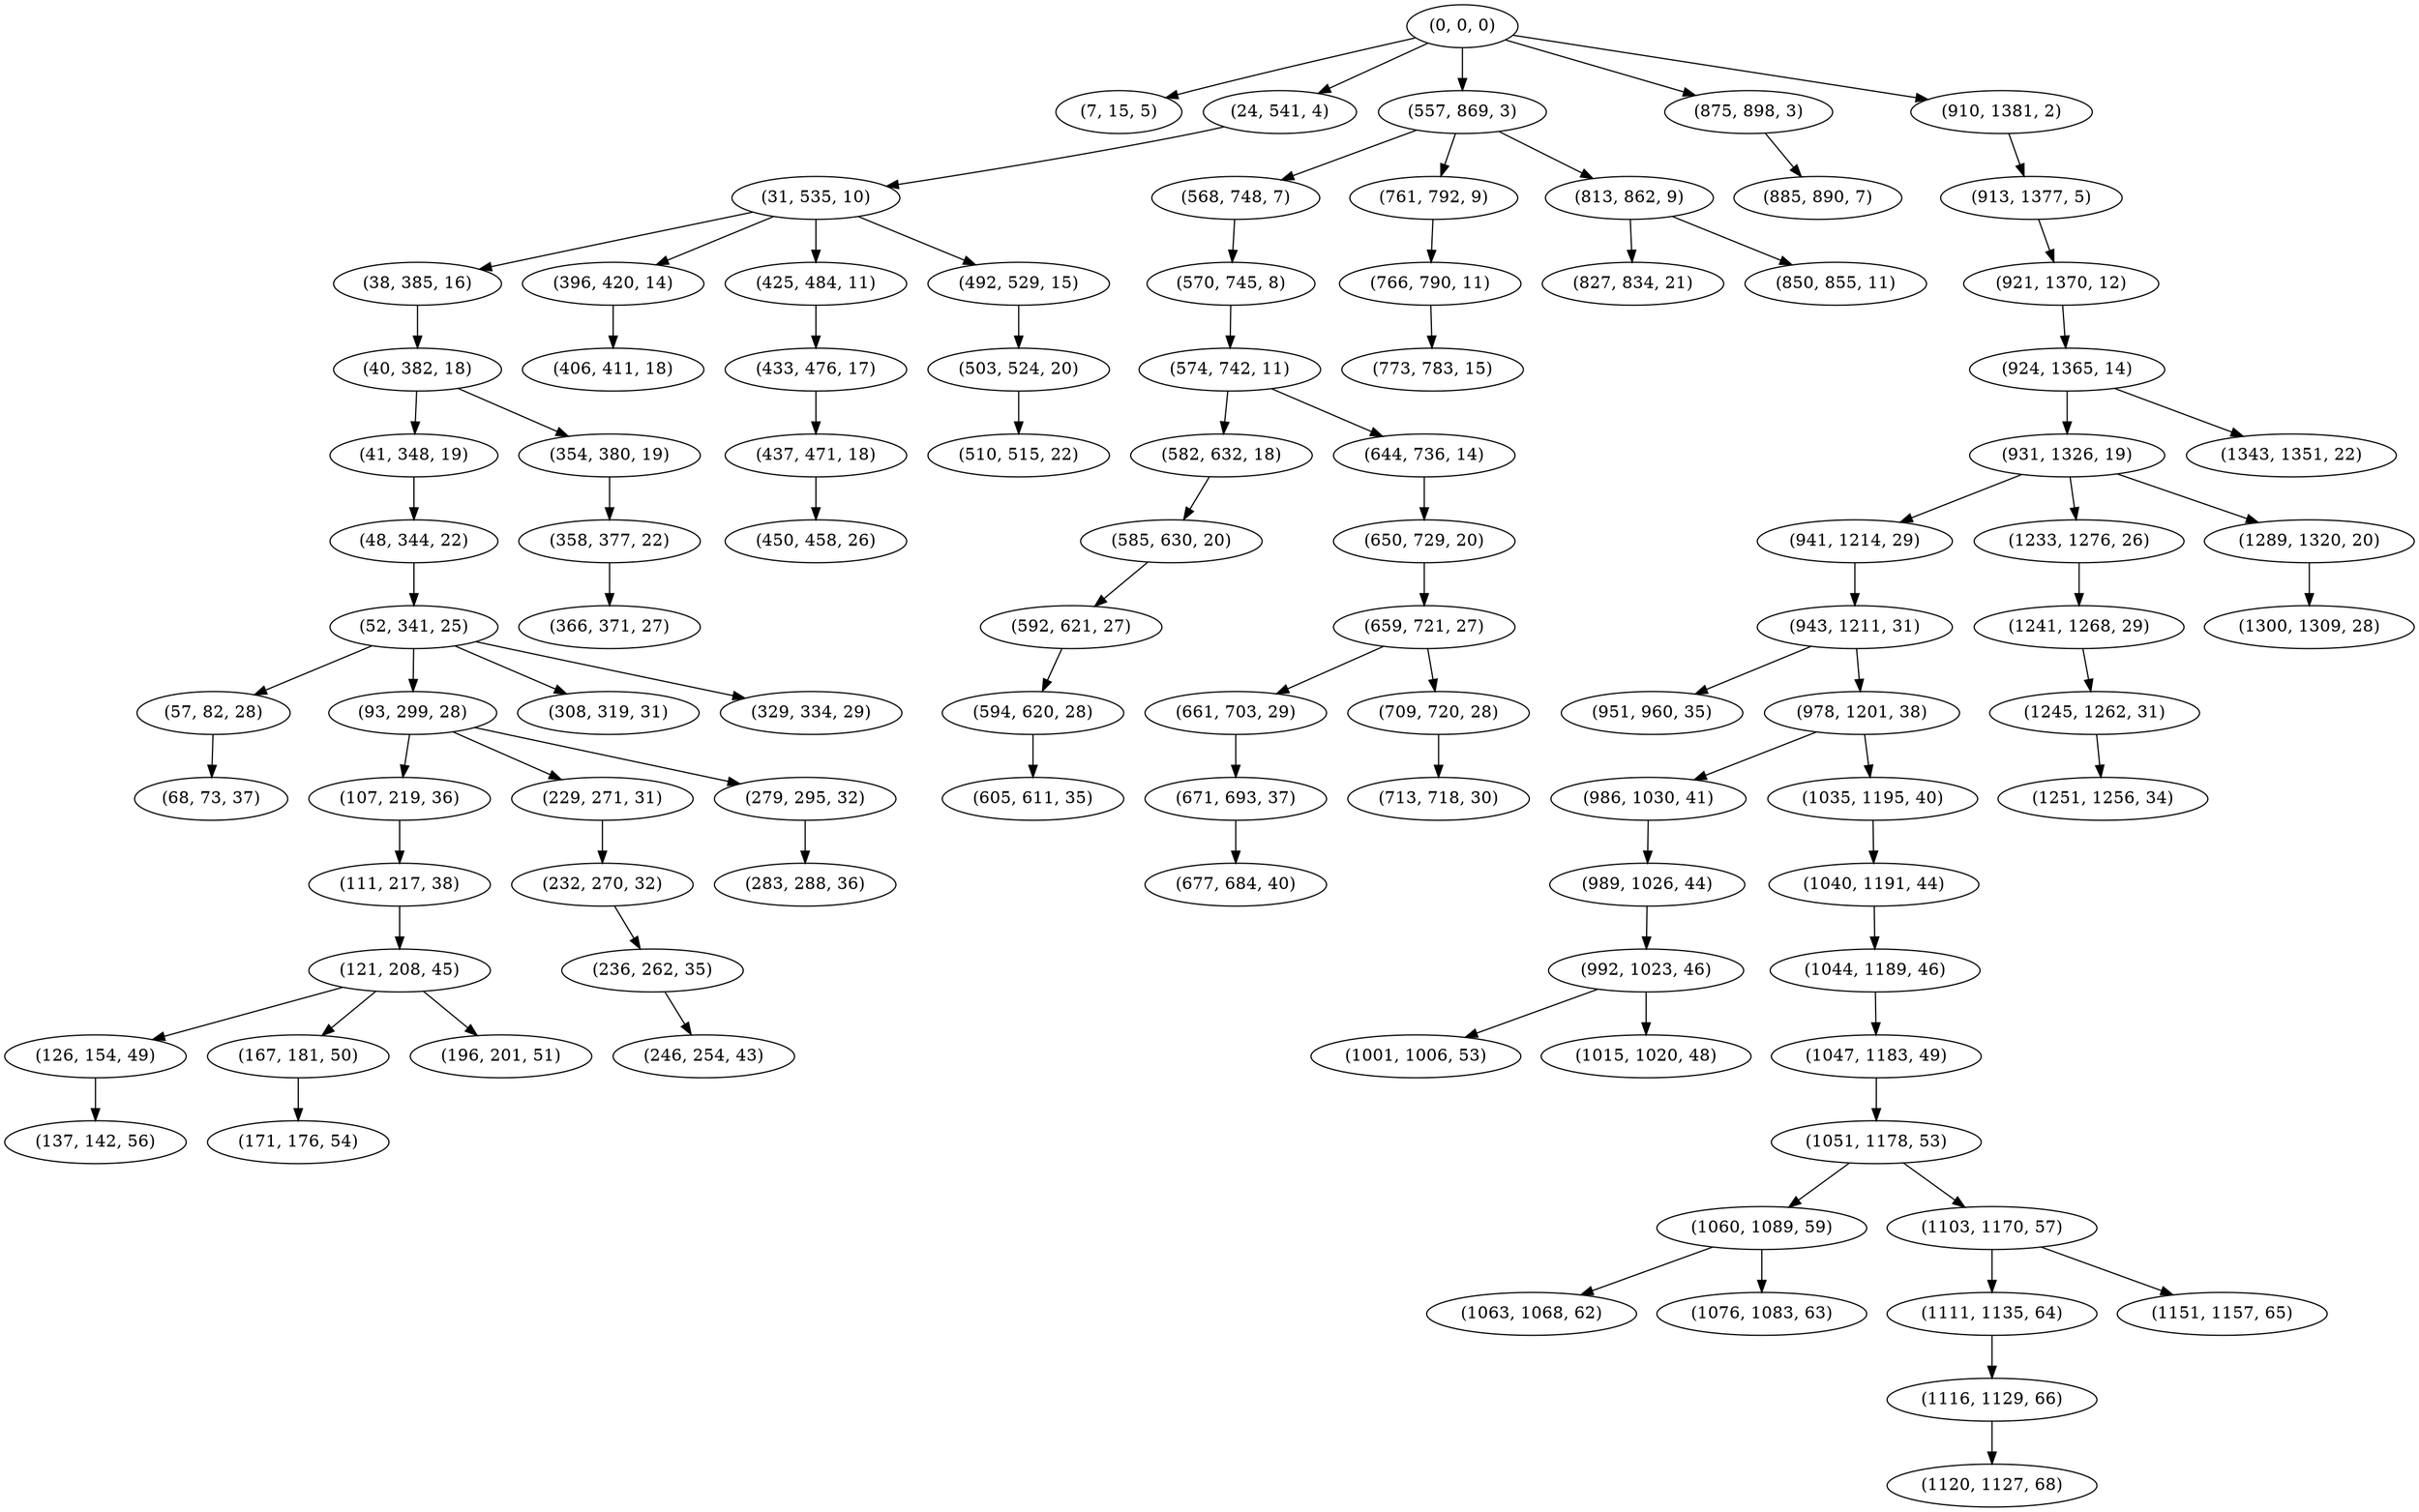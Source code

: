 digraph tree {
    "(0, 0, 0)";
    "(7, 15, 5)";
    "(24, 541, 4)";
    "(31, 535, 10)";
    "(38, 385, 16)";
    "(40, 382, 18)";
    "(41, 348, 19)";
    "(48, 344, 22)";
    "(52, 341, 25)";
    "(57, 82, 28)";
    "(68, 73, 37)";
    "(93, 299, 28)";
    "(107, 219, 36)";
    "(111, 217, 38)";
    "(121, 208, 45)";
    "(126, 154, 49)";
    "(137, 142, 56)";
    "(167, 181, 50)";
    "(171, 176, 54)";
    "(196, 201, 51)";
    "(229, 271, 31)";
    "(232, 270, 32)";
    "(236, 262, 35)";
    "(246, 254, 43)";
    "(279, 295, 32)";
    "(283, 288, 36)";
    "(308, 319, 31)";
    "(329, 334, 29)";
    "(354, 380, 19)";
    "(358, 377, 22)";
    "(366, 371, 27)";
    "(396, 420, 14)";
    "(406, 411, 18)";
    "(425, 484, 11)";
    "(433, 476, 17)";
    "(437, 471, 18)";
    "(450, 458, 26)";
    "(492, 529, 15)";
    "(503, 524, 20)";
    "(510, 515, 22)";
    "(557, 869, 3)";
    "(568, 748, 7)";
    "(570, 745, 8)";
    "(574, 742, 11)";
    "(582, 632, 18)";
    "(585, 630, 20)";
    "(592, 621, 27)";
    "(594, 620, 28)";
    "(605, 611, 35)";
    "(644, 736, 14)";
    "(650, 729, 20)";
    "(659, 721, 27)";
    "(661, 703, 29)";
    "(671, 693, 37)";
    "(677, 684, 40)";
    "(709, 720, 28)";
    "(713, 718, 30)";
    "(761, 792, 9)";
    "(766, 790, 11)";
    "(773, 783, 15)";
    "(813, 862, 9)";
    "(827, 834, 21)";
    "(850, 855, 11)";
    "(875, 898, 3)";
    "(885, 890, 7)";
    "(910, 1381, 2)";
    "(913, 1377, 5)";
    "(921, 1370, 12)";
    "(924, 1365, 14)";
    "(931, 1326, 19)";
    "(941, 1214, 29)";
    "(943, 1211, 31)";
    "(951, 960, 35)";
    "(978, 1201, 38)";
    "(986, 1030, 41)";
    "(989, 1026, 44)";
    "(992, 1023, 46)";
    "(1001, 1006, 53)";
    "(1015, 1020, 48)";
    "(1035, 1195, 40)";
    "(1040, 1191, 44)";
    "(1044, 1189, 46)";
    "(1047, 1183, 49)";
    "(1051, 1178, 53)";
    "(1060, 1089, 59)";
    "(1063, 1068, 62)";
    "(1076, 1083, 63)";
    "(1103, 1170, 57)";
    "(1111, 1135, 64)";
    "(1116, 1129, 66)";
    "(1120, 1127, 68)";
    "(1151, 1157, 65)";
    "(1233, 1276, 26)";
    "(1241, 1268, 29)";
    "(1245, 1262, 31)";
    "(1251, 1256, 34)";
    "(1289, 1320, 20)";
    "(1300, 1309, 28)";
    "(1343, 1351, 22)";
    "(0, 0, 0)" -> "(7, 15, 5)";
    "(0, 0, 0)" -> "(24, 541, 4)";
    "(0, 0, 0)" -> "(557, 869, 3)";
    "(0, 0, 0)" -> "(875, 898, 3)";
    "(0, 0, 0)" -> "(910, 1381, 2)";
    "(24, 541, 4)" -> "(31, 535, 10)";
    "(31, 535, 10)" -> "(38, 385, 16)";
    "(31, 535, 10)" -> "(396, 420, 14)";
    "(31, 535, 10)" -> "(425, 484, 11)";
    "(31, 535, 10)" -> "(492, 529, 15)";
    "(38, 385, 16)" -> "(40, 382, 18)";
    "(40, 382, 18)" -> "(41, 348, 19)";
    "(40, 382, 18)" -> "(354, 380, 19)";
    "(41, 348, 19)" -> "(48, 344, 22)";
    "(48, 344, 22)" -> "(52, 341, 25)";
    "(52, 341, 25)" -> "(57, 82, 28)";
    "(52, 341, 25)" -> "(93, 299, 28)";
    "(52, 341, 25)" -> "(308, 319, 31)";
    "(52, 341, 25)" -> "(329, 334, 29)";
    "(57, 82, 28)" -> "(68, 73, 37)";
    "(93, 299, 28)" -> "(107, 219, 36)";
    "(93, 299, 28)" -> "(229, 271, 31)";
    "(93, 299, 28)" -> "(279, 295, 32)";
    "(107, 219, 36)" -> "(111, 217, 38)";
    "(111, 217, 38)" -> "(121, 208, 45)";
    "(121, 208, 45)" -> "(126, 154, 49)";
    "(121, 208, 45)" -> "(167, 181, 50)";
    "(121, 208, 45)" -> "(196, 201, 51)";
    "(126, 154, 49)" -> "(137, 142, 56)";
    "(167, 181, 50)" -> "(171, 176, 54)";
    "(229, 271, 31)" -> "(232, 270, 32)";
    "(232, 270, 32)" -> "(236, 262, 35)";
    "(236, 262, 35)" -> "(246, 254, 43)";
    "(279, 295, 32)" -> "(283, 288, 36)";
    "(354, 380, 19)" -> "(358, 377, 22)";
    "(358, 377, 22)" -> "(366, 371, 27)";
    "(396, 420, 14)" -> "(406, 411, 18)";
    "(425, 484, 11)" -> "(433, 476, 17)";
    "(433, 476, 17)" -> "(437, 471, 18)";
    "(437, 471, 18)" -> "(450, 458, 26)";
    "(492, 529, 15)" -> "(503, 524, 20)";
    "(503, 524, 20)" -> "(510, 515, 22)";
    "(557, 869, 3)" -> "(568, 748, 7)";
    "(557, 869, 3)" -> "(761, 792, 9)";
    "(557, 869, 3)" -> "(813, 862, 9)";
    "(568, 748, 7)" -> "(570, 745, 8)";
    "(570, 745, 8)" -> "(574, 742, 11)";
    "(574, 742, 11)" -> "(582, 632, 18)";
    "(574, 742, 11)" -> "(644, 736, 14)";
    "(582, 632, 18)" -> "(585, 630, 20)";
    "(585, 630, 20)" -> "(592, 621, 27)";
    "(592, 621, 27)" -> "(594, 620, 28)";
    "(594, 620, 28)" -> "(605, 611, 35)";
    "(644, 736, 14)" -> "(650, 729, 20)";
    "(650, 729, 20)" -> "(659, 721, 27)";
    "(659, 721, 27)" -> "(661, 703, 29)";
    "(659, 721, 27)" -> "(709, 720, 28)";
    "(661, 703, 29)" -> "(671, 693, 37)";
    "(671, 693, 37)" -> "(677, 684, 40)";
    "(709, 720, 28)" -> "(713, 718, 30)";
    "(761, 792, 9)" -> "(766, 790, 11)";
    "(766, 790, 11)" -> "(773, 783, 15)";
    "(813, 862, 9)" -> "(827, 834, 21)";
    "(813, 862, 9)" -> "(850, 855, 11)";
    "(875, 898, 3)" -> "(885, 890, 7)";
    "(910, 1381, 2)" -> "(913, 1377, 5)";
    "(913, 1377, 5)" -> "(921, 1370, 12)";
    "(921, 1370, 12)" -> "(924, 1365, 14)";
    "(924, 1365, 14)" -> "(931, 1326, 19)";
    "(924, 1365, 14)" -> "(1343, 1351, 22)";
    "(931, 1326, 19)" -> "(941, 1214, 29)";
    "(931, 1326, 19)" -> "(1233, 1276, 26)";
    "(931, 1326, 19)" -> "(1289, 1320, 20)";
    "(941, 1214, 29)" -> "(943, 1211, 31)";
    "(943, 1211, 31)" -> "(951, 960, 35)";
    "(943, 1211, 31)" -> "(978, 1201, 38)";
    "(978, 1201, 38)" -> "(986, 1030, 41)";
    "(978, 1201, 38)" -> "(1035, 1195, 40)";
    "(986, 1030, 41)" -> "(989, 1026, 44)";
    "(989, 1026, 44)" -> "(992, 1023, 46)";
    "(992, 1023, 46)" -> "(1001, 1006, 53)";
    "(992, 1023, 46)" -> "(1015, 1020, 48)";
    "(1035, 1195, 40)" -> "(1040, 1191, 44)";
    "(1040, 1191, 44)" -> "(1044, 1189, 46)";
    "(1044, 1189, 46)" -> "(1047, 1183, 49)";
    "(1047, 1183, 49)" -> "(1051, 1178, 53)";
    "(1051, 1178, 53)" -> "(1060, 1089, 59)";
    "(1051, 1178, 53)" -> "(1103, 1170, 57)";
    "(1060, 1089, 59)" -> "(1063, 1068, 62)";
    "(1060, 1089, 59)" -> "(1076, 1083, 63)";
    "(1103, 1170, 57)" -> "(1111, 1135, 64)";
    "(1103, 1170, 57)" -> "(1151, 1157, 65)";
    "(1111, 1135, 64)" -> "(1116, 1129, 66)";
    "(1116, 1129, 66)" -> "(1120, 1127, 68)";
    "(1233, 1276, 26)" -> "(1241, 1268, 29)";
    "(1241, 1268, 29)" -> "(1245, 1262, 31)";
    "(1245, 1262, 31)" -> "(1251, 1256, 34)";
    "(1289, 1320, 20)" -> "(1300, 1309, 28)";
}

